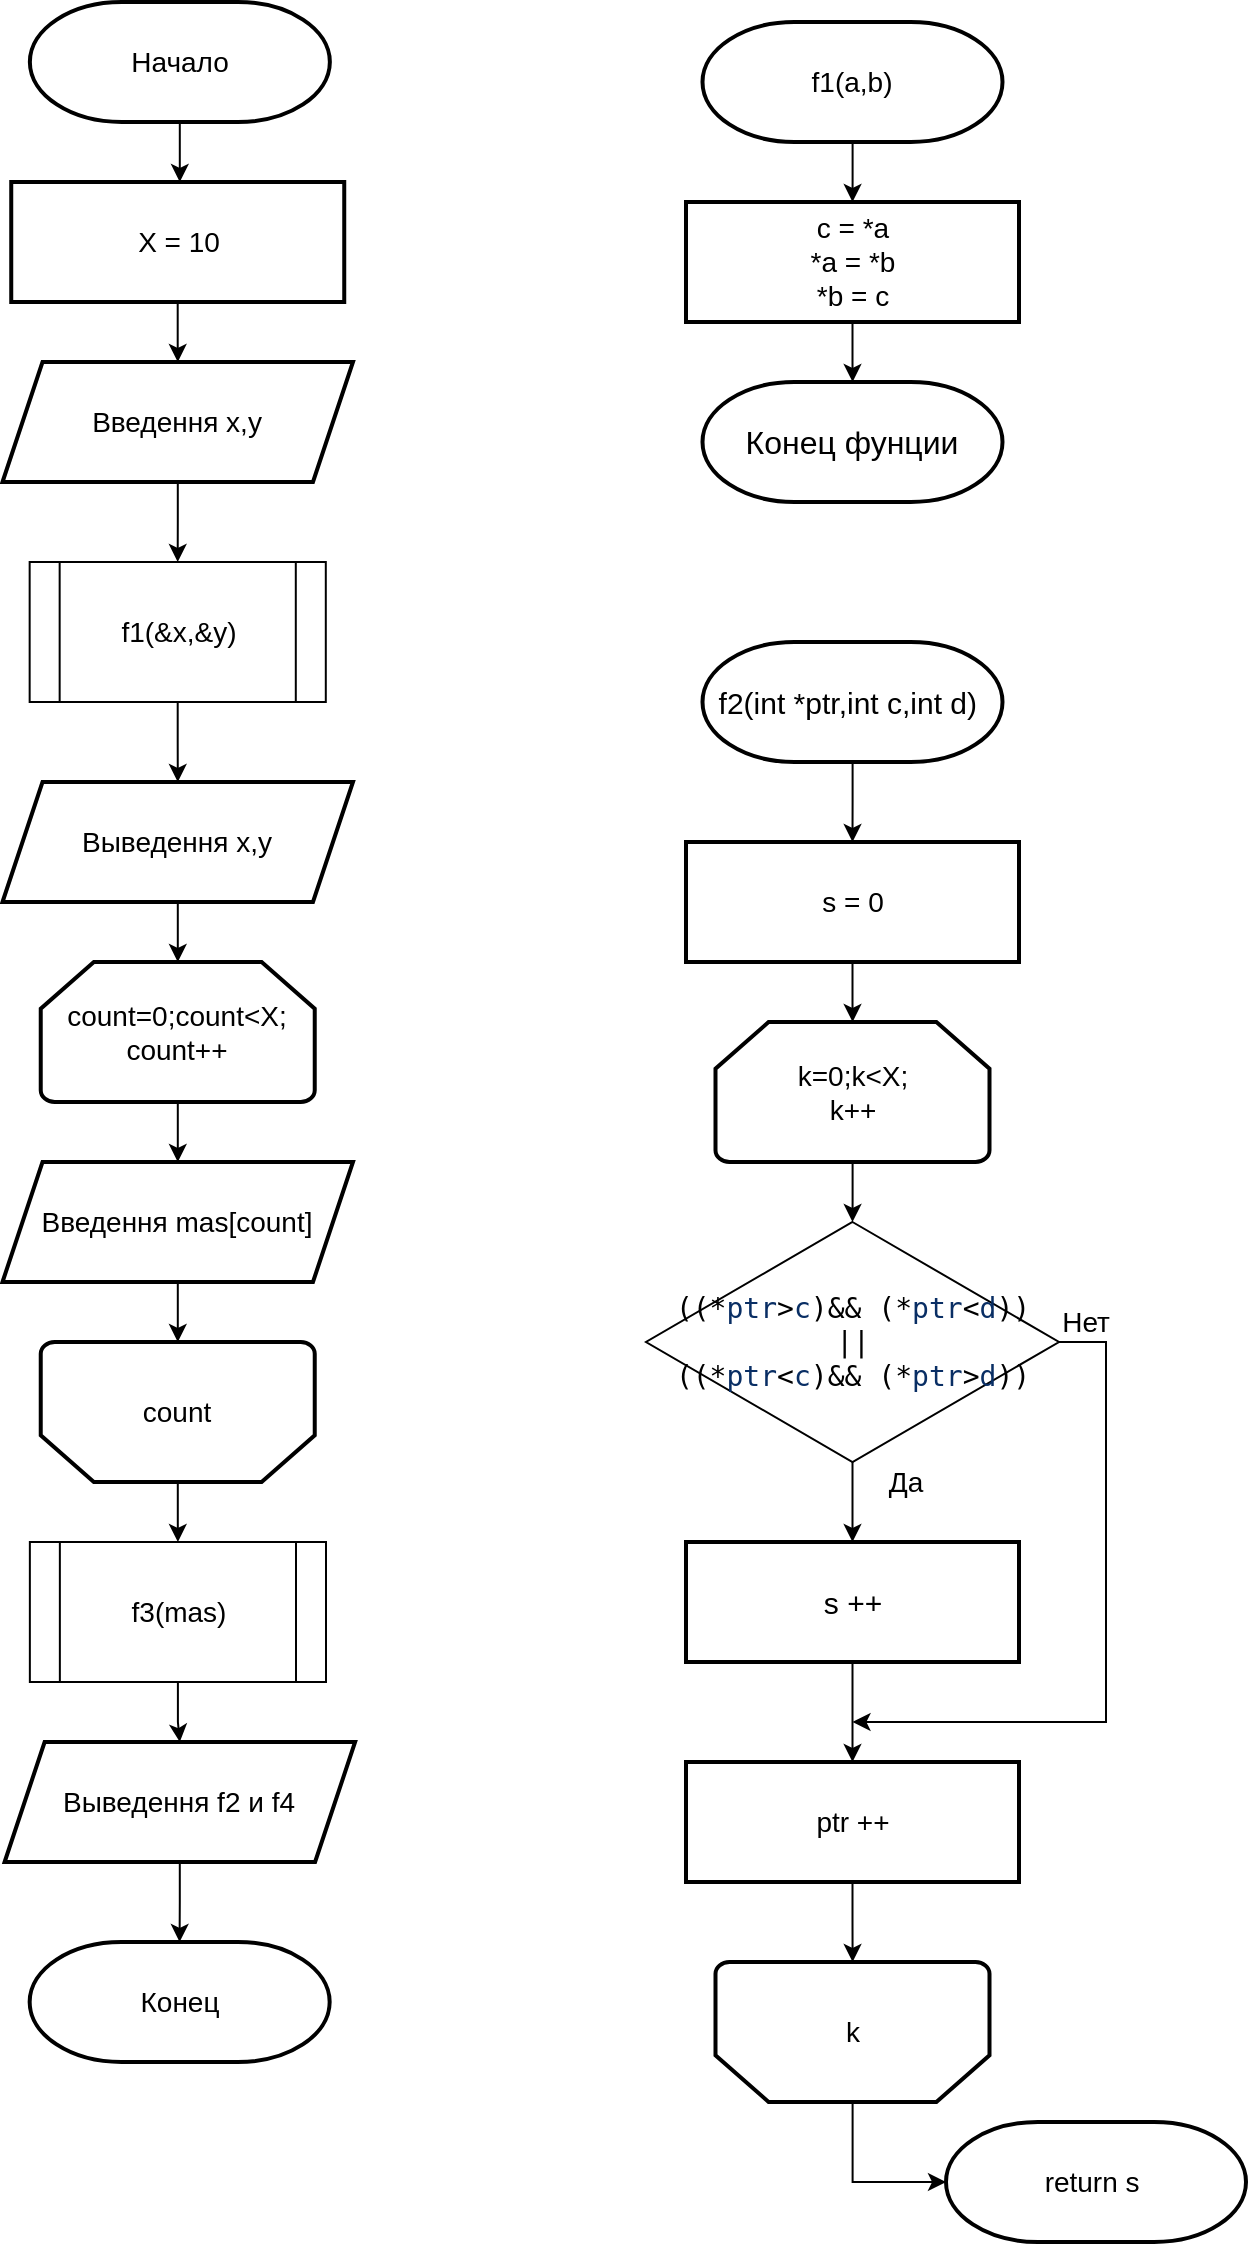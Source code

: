 <mxfile version="15.1.3" type="device" pages="2"><diagram id="C5RBs43oDa-KdzZeNtuy" name="Page-1"><mxGraphModel dx="759" dy="821" grid="1" gridSize="10" guides="1" tooltips="1" connect="1" arrows="1" fold="1" page="1" pageScale="1" pageWidth="827" pageHeight="1169" math="0" shadow="0"><root><mxCell id="WIyWlLk6GJQsqaUBKTNV-0"/><mxCell id="WIyWlLk6GJQsqaUBKTNV-1" parent="WIyWlLk6GJQsqaUBKTNV-0"/><mxCell id="Ptq85ESF5_KUYw3V7uQU-11" value="" style="edgeStyle=orthogonalEdgeStyle;rounded=0;orthogonalLoop=1;jettySize=auto;html=1;" parent="WIyWlLk6GJQsqaUBKTNV-1" source="hfvhWSDFtPX4NsBE54---0" edge="1"><mxGeometry relative="1" as="geometry"><mxPoint x="176.9" y="120" as="targetPoint"/></mxGeometry></mxCell><mxCell id="hfvhWSDFtPX4NsBE54---0" value="&lt;font style=&quot;font-size: 14px&quot;&gt;Начало&lt;/font&gt;" style="strokeWidth=2;html=1;shape=mxgraph.flowchart.terminator;whiteSpace=wrap;" parent="WIyWlLk6GJQsqaUBKTNV-1" vertex="1"><mxGeometry x="101.93" y="30" width="150" height="60" as="geometry"/></mxCell><mxCell id="hXDG-T_pH44iDQWwBzUL-2" value="" style="edgeStyle=orthogonalEdgeStyle;rounded=0;orthogonalLoop=1;jettySize=auto;html=1;" parent="WIyWlLk6GJQsqaUBKTNV-1" source="hXDG-T_pH44iDQWwBzUL-0" edge="1"><mxGeometry relative="1" as="geometry"><mxPoint x="175.9" y="210" as="targetPoint"/></mxGeometry></mxCell><mxCell id="hXDG-T_pH44iDQWwBzUL-0" value="&lt;div style=&quot;font-size: 14px&quot;&gt;X = 10&lt;/div&gt;" style="whiteSpace=wrap;html=1;strokeWidth=2;align=center;" parent="WIyWlLk6GJQsqaUBKTNV-1" vertex="1"><mxGeometry x="92.62" y="120" width="166.5" height="60" as="geometry"/></mxCell><mxCell id="J5FiL4X_LNF0ZRqiRa-8-10" value="" style="edgeStyle=orthogonalEdgeStyle;rounded=0;orthogonalLoop=1;jettySize=auto;html=1;" edge="1" parent="WIyWlLk6GJQsqaUBKTNV-1" source="J5FiL4X_LNF0ZRqiRa-8-0" target="J5FiL4X_LNF0ZRqiRa-8-6"><mxGeometry relative="1" as="geometry"/></mxCell><mxCell id="J5FiL4X_LNF0ZRqiRa-8-0" value="&lt;font style=&quot;font-size: 14px&quot;&gt;Введення x,y&lt;br&gt;&lt;/font&gt;" style="shape=parallelogram;perimeter=parallelogramPerimeter;whiteSpace=wrap;html=1;fixedSize=1;strokeWidth=2;fillColor=#FFFFFF;" vertex="1" parent="WIyWlLk6GJQsqaUBKTNV-1"><mxGeometry x="88.25" y="210" width="175.24" height="60" as="geometry"/></mxCell><mxCell id="J5FiL4X_LNF0ZRqiRa-8-13" value="" style="edgeStyle=orthogonalEdgeStyle;rounded=0;orthogonalLoop=1;jettySize=auto;html=1;" edge="1" parent="WIyWlLk6GJQsqaUBKTNV-1" source="J5FiL4X_LNF0ZRqiRa-8-4" target="J5FiL4X_LNF0ZRqiRa-8-12"><mxGeometry relative="1" as="geometry"/></mxCell><mxCell id="J5FiL4X_LNF0ZRqiRa-8-4" value="&lt;font style=&quot;font-size: 14px&quot;&gt;Выведення x,y&lt;br&gt;&lt;/font&gt;" style="shape=parallelogram;perimeter=parallelogramPerimeter;whiteSpace=wrap;html=1;fixedSize=1;strokeWidth=2;fillColor=#FFFFFF;" vertex="1" parent="WIyWlLk6GJQsqaUBKTNV-1"><mxGeometry x="88.25" y="420" width="175.24" height="60" as="geometry"/></mxCell><mxCell id="J5FiL4X_LNF0ZRqiRa-8-11" value="" style="edgeStyle=orthogonalEdgeStyle;rounded=0;orthogonalLoop=1;jettySize=auto;html=1;" edge="1" parent="WIyWlLk6GJQsqaUBKTNV-1" source="J5FiL4X_LNF0ZRqiRa-8-6" target="J5FiL4X_LNF0ZRqiRa-8-4"><mxGeometry relative="1" as="geometry"/></mxCell><mxCell id="J5FiL4X_LNF0ZRqiRa-8-6" value="&lt;font style=&quot;font-size: 14px&quot;&gt;f1(&amp;amp;x,&amp;amp;y)&lt;/font&gt;" style="shape=process;whiteSpace=wrap;html=1;backgroundOutline=1;fillColor=#FFFFFF;" vertex="1" parent="WIyWlLk6GJQsqaUBKTNV-1"><mxGeometry x="101.83" y="310" width="148.07" height="70" as="geometry"/></mxCell><mxCell id="J5FiL4X_LNF0ZRqiRa-8-15" value="" style="edgeStyle=orthogonalEdgeStyle;rounded=0;orthogonalLoop=1;jettySize=auto;html=1;" edge="1" parent="WIyWlLk6GJQsqaUBKTNV-1" source="J5FiL4X_LNF0ZRqiRa-8-12" target="J5FiL4X_LNF0ZRqiRa-8-14"><mxGeometry relative="1" as="geometry"/></mxCell><mxCell id="J5FiL4X_LNF0ZRqiRa-8-12" value="&lt;font style=&quot;font-size: 14px&quot;&gt;count=0;count&amp;lt;X;&lt;br&gt;count++&lt;/font&gt;" style="strokeWidth=2;html=1;shape=mxgraph.flowchart.loop_limit;whiteSpace=wrap;" vertex="1" parent="WIyWlLk6GJQsqaUBKTNV-1"><mxGeometry x="107.37" y="510" width="137" height="70" as="geometry"/></mxCell><mxCell id="J5FiL4X_LNF0ZRqiRa-8-17" value="" style="edgeStyle=orthogonalEdgeStyle;rounded=0;orthogonalLoop=1;jettySize=auto;html=1;" edge="1" parent="WIyWlLk6GJQsqaUBKTNV-1" source="J5FiL4X_LNF0ZRqiRa-8-14" target="J5FiL4X_LNF0ZRqiRa-8-16"><mxGeometry relative="1" as="geometry"/></mxCell><mxCell id="J5FiL4X_LNF0ZRqiRa-8-14" value="&lt;font style=&quot;font-size: 14px&quot;&gt;Введення mas[count]&lt;/font&gt;" style="shape=parallelogram;perimeter=parallelogramPerimeter;whiteSpace=wrap;html=1;fixedSize=1;strokeWidth=2;fillColor=#FFFFFF;" vertex="1" parent="WIyWlLk6GJQsqaUBKTNV-1"><mxGeometry x="88.25" y="610" width="175.24" height="60" as="geometry"/></mxCell><mxCell id="J5FiL4X_LNF0ZRqiRa-8-19" value="" style="edgeStyle=orthogonalEdgeStyle;rounded=0;orthogonalLoop=1;jettySize=auto;html=1;" edge="1" parent="WIyWlLk6GJQsqaUBKTNV-1" source="J5FiL4X_LNF0ZRqiRa-8-16" target="J5FiL4X_LNF0ZRqiRa-8-18"><mxGeometry relative="1" as="geometry"/></mxCell><mxCell id="J5FiL4X_LNF0ZRqiRa-8-16" value="&lt;span style=&quot;font-size: 14px&quot;&gt;count&lt;/span&gt;" style="strokeWidth=2;html=1;shape=mxgraph.flowchart.loop_limit;whiteSpace=wrap;direction=west;" vertex="1" parent="WIyWlLk6GJQsqaUBKTNV-1"><mxGeometry x="107.37" y="700" width="137" height="70" as="geometry"/></mxCell><mxCell id="J5FiL4X_LNF0ZRqiRa-8-21" value="" style="edgeStyle=orthogonalEdgeStyle;rounded=0;orthogonalLoop=1;jettySize=auto;html=1;" edge="1" parent="WIyWlLk6GJQsqaUBKTNV-1" source="J5FiL4X_LNF0ZRqiRa-8-18" target="J5FiL4X_LNF0ZRqiRa-8-20"><mxGeometry relative="1" as="geometry"/></mxCell><mxCell id="J5FiL4X_LNF0ZRqiRa-8-18" value="&lt;font style=&quot;font-size: 14px&quot;&gt;f3(mas)&lt;/font&gt;" style="shape=process;whiteSpace=wrap;html=1;backgroundOutline=1;fillColor=#FFFFFF;" vertex="1" parent="WIyWlLk6GJQsqaUBKTNV-1"><mxGeometry x="101.93" y="800" width="148.07" height="70" as="geometry"/></mxCell><mxCell id="J5FiL4X_LNF0ZRqiRa-8-23" value="" style="edgeStyle=orthogonalEdgeStyle;rounded=0;orthogonalLoop=1;jettySize=auto;html=1;" edge="1" parent="WIyWlLk6GJQsqaUBKTNV-1" source="J5FiL4X_LNF0ZRqiRa-8-20" target="J5FiL4X_LNF0ZRqiRa-8-22"><mxGeometry relative="1" as="geometry"/></mxCell><mxCell id="J5FiL4X_LNF0ZRqiRa-8-20" value="&lt;font style=&quot;font-size: 14px&quot;&gt;Выведення f2 и f4&lt;br&gt;&lt;/font&gt;" style="shape=parallelogram;perimeter=parallelogramPerimeter;whiteSpace=wrap;html=1;fixedSize=1;strokeWidth=2;fillColor=#FFFFFF;" vertex="1" parent="WIyWlLk6GJQsqaUBKTNV-1"><mxGeometry x="89.31" y="900" width="175.24" height="60" as="geometry"/></mxCell><mxCell id="J5FiL4X_LNF0ZRqiRa-8-22" value="&lt;font style=&quot;font-size: 14px&quot;&gt;Конец&lt;/font&gt;" style="strokeWidth=2;html=1;shape=mxgraph.flowchart.terminator;whiteSpace=wrap;" vertex="1" parent="WIyWlLk6GJQsqaUBKTNV-1"><mxGeometry x="101.83" y="1000" width="150" height="60" as="geometry"/></mxCell><mxCell id="J5FiL4X_LNF0ZRqiRa-8-27" value="" style="edgeStyle=orthogonalEdgeStyle;rounded=0;orthogonalLoop=1;jettySize=auto;html=1;" edge="1" parent="WIyWlLk6GJQsqaUBKTNV-1" source="J5FiL4X_LNF0ZRqiRa-8-24" target="J5FiL4X_LNF0ZRqiRa-8-26"><mxGeometry relative="1" as="geometry"/></mxCell><mxCell id="J5FiL4X_LNF0ZRqiRa-8-24" value="&lt;font style=&quot;font-size: 14px&quot;&gt;f1(a,b)&lt;/font&gt;" style="strokeWidth=2;html=1;shape=mxgraph.flowchart.terminator;whiteSpace=wrap;" vertex="1" parent="WIyWlLk6GJQsqaUBKTNV-1"><mxGeometry x="438.25" y="40" width="150" height="60" as="geometry"/></mxCell><mxCell id="J5FiL4X_LNF0ZRqiRa-8-25" value="&lt;font style=&quot;font-size: 16px&quot;&gt;Конец фунции&lt;/font&gt;" style="strokeWidth=2;html=1;shape=mxgraph.flowchart.terminator;whiteSpace=wrap;" vertex="1" parent="WIyWlLk6GJQsqaUBKTNV-1"><mxGeometry x="438.25" y="220" width="150" height="60" as="geometry"/></mxCell><mxCell id="J5FiL4X_LNF0ZRqiRa-8-28" value="" style="edgeStyle=orthogonalEdgeStyle;rounded=0;orthogonalLoop=1;jettySize=auto;html=1;" edge="1" parent="WIyWlLk6GJQsqaUBKTNV-1" source="J5FiL4X_LNF0ZRqiRa-8-26" target="J5FiL4X_LNF0ZRqiRa-8-25"><mxGeometry relative="1" as="geometry"/></mxCell><mxCell id="J5FiL4X_LNF0ZRqiRa-8-26" value="&lt;div style=&quot;font-size: 14px&quot;&gt;c = *a&lt;br&gt;*a = *b&lt;br&gt;*b = c&lt;/div&gt;" style="whiteSpace=wrap;html=1;strokeWidth=2;align=center;" vertex="1" parent="WIyWlLk6GJQsqaUBKTNV-1"><mxGeometry x="430" y="130" width="166.5" height="60" as="geometry"/></mxCell><mxCell id="J5FiL4X_LNF0ZRqiRa-8-31" value="" style="edgeStyle=orthogonalEdgeStyle;rounded=0;orthogonalLoop=1;jettySize=auto;html=1;" edge="1" parent="WIyWlLk6GJQsqaUBKTNV-1" source="J5FiL4X_LNF0ZRqiRa-8-29" target="J5FiL4X_LNF0ZRqiRa-8-30"><mxGeometry relative="1" as="geometry"/></mxCell><mxCell id="J5FiL4X_LNF0ZRqiRa-8-29" value="&lt;font style=&quot;font-size: 15px&quot;&gt;f2(int *ptr,int c,int d)&amp;nbsp;&lt;/font&gt;" style="strokeWidth=2;html=1;shape=mxgraph.flowchart.terminator;whiteSpace=wrap;" vertex="1" parent="WIyWlLk6GJQsqaUBKTNV-1"><mxGeometry x="438.25" y="350" width="150" height="60" as="geometry"/></mxCell><mxCell id="J5FiL4X_LNF0ZRqiRa-8-33" value="" style="edgeStyle=orthogonalEdgeStyle;rounded=0;orthogonalLoop=1;jettySize=auto;html=1;" edge="1" parent="WIyWlLk6GJQsqaUBKTNV-1" source="J5FiL4X_LNF0ZRqiRa-8-30" target="J5FiL4X_LNF0ZRqiRa-8-32"><mxGeometry relative="1" as="geometry"/></mxCell><mxCell id="J5FiL4X_LNF0ZRqiRa-8-30" value="&lt;span style=&quot;font-size: 14px&quot;&gt;s = 0&lt;/span&gt;" style="whiteSpace=wrap;html=1;strokeWidth=2;align=center;" vertex="1" parent="WIyWlLk6GJQsqaUBKTNV-1"><mxGeometry x="430" y="450" width="166.5" height="60" as="geometry"/></mxCell><mxCell id="J5FiL4X_LNF0ZRqiRa-8-35" value="" style="edgeStyle=orthogonalEdgeStyle;rounded=0;orthogonalLoop=1;jettySize=auto;html=1;" edge="1" parent="WIyWlLk6GJQsqaUBKTNV-1" source="J5FiL4X_LNF0ZRqiRa-8-32" target="J5FiL4X_LNF0ZRqiRa-8-34"><mxGeometry relative="1" as="geometry"/></mxCell><mxCell id="J5FiL4X_LNF0ZRqiRa-8-32" value="&lt;font style=&quot;font-size: 14px&quot;&gt;k=0;k&amp;lt;X;&lt;br&gt;k++&lt;/font&gt;" style="strokeWidth=2;html=1;shape=mxgraph.flowchart.loop_limit;whiteSpace=wrap;" vertex="1" parent="WIyWlLk6GJQsqaUBKTNV-1"><mxGeometry x="444.75" y="540" width="137" height="70" as="geometry"/></mxCell><mxCell id="J5FiL4X_LNF0ZRqiRa-8-41" value="" style="edgeStyle=orthogonalEdgeStyle;rounded=0;orthogonalLoop=1;jettySize=auto;html=1;" edge="1" parent="WIyWlLk6GJQsqaUBKTNV-1" source="J5FiL4X_LNF0ZRqiRa-8-34" target="J5FiL4X_LNF0ZRqiRa-8-36"><mxGeometry relative="1" as="geometry"/></mxCell><mxCell id="J5FiL4X_LNF0ZRqiRa-8-48" style="edgeStyle=orthogonalEdgeStyle;rounded=0;orthogonalLoop=1;jettySize=auto;html=1;" edge="1" parent="WIyWlLk6GJQsqaUBKTNV-1" source="J5FiL4X_LNF0ZRqiRa-8-34"><mxGeometry relative="1" as="geometry"><mxPoint x="513.25" y="890.0" as="targetPoint"/><Array as="points"><mxPoint x="640" y="700"/><mxPoint x="640" y="890"/></Array></mxGeometry></mxCell><mxCell id="J5FiL4X_LNF0ZRqiRa-8-34" value="&lt;pre style=&quot;margin-top: 0px ; margin-bottom: 0px ; font-size: 14px&quot;&gt;((*&lt;span style=&quot;color: #092e64&quot;&gt;ptr&lt;/span&gt;&amp;gt;&lt;span style=&quot;color: #092e64&quot;&gt;c&lt;/span&gt;)&amp;amp;&amp;amp;&lt;span style=&quot;color: #c0c0c0&quot;&gt; &lt;/span&gt;(*&lt;span style=&quot;color: #092e64&quot;&gt;ptr&lt;/span&gt;&amp;lt;&lt;span style=&quot;color: #092e64&quot;&gt;d&lt;/span&gt;))&lt;/pre&gt;&lt;pre style=&quot;margin-top: 0px ; margin-bottom: 0px ; font-size: 14px&quot;&gt;&lt;span style=&quot;color: #c0c0c0&quot;&gt; &lt;/span&gt;||&lt;span style=&quot;color: #c0c0c0&quot;&gt; &lt;/span&gt;&lt;/pre&gt;&lt;pre style=&quot;margin-top: 0px ; margin-bottom: 0px ; font-size: 14px&quot;&gt;((*&lt;span style=&quot;color: #092e64&quot;&gt;ptr&lt;/span&gt;&amp;lt;&lt;span style=&quot;color: #092e64&quot;&gt;c&lt;/span&gt;)&amp;amp;&amp;amp;&lt;span style=&quot;color: #c0c0c0&quot;&gt; &lt;/span&gt;(*&lt;span style=&quot;color: #092e64&quot;&gt;ptr&lt;/span&gt;&amp;gt;&lt;span style=&quot;color: #092e64&quot;&gt;d&lt;/span&gt;))&lt;/pre&gt;" style="rhombus;whiteSpace=wrap;html=1;fillColor=#FFFFFF;" vertex="1" parent="WIyWlLk6GJQsqaUBKTNV-1"><mxGeometry x="410" y="640" width="206.5" height="120" as="geometry"/></mxCell><mxCell id="J5FiL4X_LNF0ZRqiRa-8-42" value="" style="edgeStyle=orthogonalEdgeStyle;rounded=0;orthogonalLoop=1;jettySize=auto;html=1;" edge="1" parent="WIyWlLk6GJQsqaUBKTNV-1" source="J5FiL4X_LNF0ZRqiRa-8-36" target="J5FiL4X_LNF0ZRqiRa-8-38"><mxGeometry relative="1" as="geometry"/></mxCell><mxCell id="J5FiL4X_LNF0ZRqiRa-8-36" value="&lt;font style=&quot;font-size: 15px&quot;&gt;s ++&lt;/font&gt;" style="whiteSpace=wrap;html=1;strokeWidth=2;align=center;" vertex="1" parent="WIyWlLk6GJQsqaUBKTNV-1"><mxGeometry x="430" y="800" width="166.5" height="60" as="geometry"/></mxCell><mxCell id="J5FiL4X_LNF0ZRqiRa-8-44" value="" style="edgeStyle=orthogonalEdgeStyle;rounded=0;orthogonalLoop=1;jettySize=auto;html=1;" edge="1" parent="WIyWlLk6GJQsqaUBKTNV-1" source="J5FiL4X_LNF0ZRqiRa-8-38" target="J5FiL4X_LNF0ZRqiRa-8-43"><mxGeometry relative="1" as="geometry"/></mxCell><mxCell id="J5FiL4X_LNF0ZRqiRa-8-38" value="&lt;span style=&quot;font-size: 14px&quot;&gt;ptr ++&lt;br&gt;&lt;/span&gt;" style="whiteSpace=wrap;html=1;strokeWidth=2;align=center;" vertex="1" parent="WIyWlLk6GJQsqaUBKTNV-1"><mxGeometry x="430" y="910" width="166.5" height="60" as="geometry"/></mxCell><mxCell id="J5FiL4X_LNF0ZRqiRa-8-46" style="edgeStyle=orthogonalEdgeStyle;rounded=0;orthogonalLoop=1;jettySize=auto;html=1;entryX=0;entryY=0.5;entryDx=0;entryDy=0;entryPerimeter=0;" edge="1" parent="WIyWlLk6GJQsqaUBKTNV-1" source="J5FiL4X_LNF0ZRqiRa-8-43" target="J5FiL4X_LNF0ZRqiRa-8-45"><mxGeometry relative="1" as="geometry"/></mxCell><mxCell id="J5FiL4X_LNF0ZRqiRa-8-43" value="&lt;span style=&quot;font-size: 14px&quot;&gt;k&lt;/span&gt;" style="strokeWidth=2;html=1;shape=mxgraph.flowchart.loop_limit;whiteSpace=wrap;direction=west;" vertex="1" parent="WIyWlLk6GJQsqaUBKTNV-1"><mxGeometry x="444.75" y="1010" width="137" height="70" as="geometry"/></mxCell><mxCell id="J5FiL4X_LNF0ZRqiRa-8-45" value="&lt;font style=&quot;font-size: 14px&quot;&gt;return s&amp;nbsp;&lt;/font&gt;" style="strokeWidth=2;html=1;shape=mxgraph.flowchart.terminator;whiteSpace=wrap;" vertex="1" parent="WIyWlLk6GJQsqaUBKTNV-1"><mxGeometry x="560" y="1090" width="150" height="60" as="geometry"/></mxCell><mxCell id="J5FiL4X_LNF0ZRqiRa-8-50" value="&lt;font style=&quot;font-size: 14px&quot;&gt;Нет&lt;/font&gt;" style="text;html=1;strokeColor=none;fillColor=none;align=center;verticalAlign=middle;whiteSpace=wrap;rounded=0;" vertex="1" parent="WIyWlLk6GJQsqaUBKTNV-1"><mxGeometry x="610" y="680" width="40" height="20" as="geometry"/></mxCell><mxCell id="J5FiL4X_LNF0ZRqiRa-8-51" value="&lt;span style=&quot;font-size: 14px&quot;&gt;Да&lt;/span&gt;" style="text;html=1;strokeColor=none;fillColor=none;align=center;verticalAlign=middle;whiteSpace=wrap;rounded=0;" vertex="1" parent="WIyWlLk6GJQsqaUBKTNV-1"><mxGeometry x="520" y="760" width="40" height="20" as="geometry"/></mxCell></root></mxGraphModel></diagram><diagram id="xBf7JbqGEZ0wNMZ4RmQa" name="Страница 2"><mxGraphModel dx="645" dy="698" grid="1" gridSize="10" guides="1" tooltips="1" connect="1" arrows="1" fold="1" page="1" pageScale="1" pageWidth="827" pageHeight="1169" math="0" shadow="0"><root><mxCell id="uvoFEFXxZo_L9GcOEeIZ-0"/><mxCell id="uvoFEFXxZo_L9GcOEeIZ-1" parent="uvoFEFXxZo_L9GcOEeIZ-0"/><mxCell id="Qv4Su_2yrugp5mmakd82-1" value="" style="edgeStyle=orthogonalEdgeStyle;rounded=0;orthogonalLoop=1;jettySize=auto;html=1;" edge="1" parent="uvoFEFXxZo_L9GcOEeIZ-1" source="tYZOKot0cjOobuIfXcAB-0" target="Qv4Su_2yrugp5mmakd82-0"><mxGeometry relative="1" as="geometry"/></mxCell><mxCell id="tYZOKot0cjOobuIfXcAB-0" value="&lt;font style=&quot;font-size: 15px&quot;&gt;f3(array [])&lt;/font&gt;" style="strokeWidth=2;html=1;shape=mxgraph.flowchart.terminator;whiteSpace=wrap;" vertex="1" parent="uvoFEFXxZo_L9GcOEeIZ-1"><mxGeometry x="60" y="60" width="140" height="50" as="geometry"/></mxCell><mxCell id="DiONGmamQAP0CqyoL8iK-1" value="" style="edgeStyle=orthogonalEdgeStyle;rounded=0;orthogonalLoop=1;jettySize=auto;html=1;" edge="1" parent="uvoFEFXxZo_L9GcOEeIZ-1" source="Qv4Su_2yrugp5mmakd82-0" target="DiONGmamQAP0CqyoL8iK-0"><mxGeometry relative="1" as="geometry"/></mxCell><mxCell id="Qv4Su_2yrugp5mmakd82-0" value="&lt;font style=&quot;font-size: 14px&quot;&gt;count=0;count&amp;lt;X;&lt;br&gt;count++&lt;/font&gt;" style="strokeWidth=2;html=1;shape=mxgraph.flowchart.loop_limit;whiteSpace=wrap;" vertex="1" parent="uvoFEFXxZo_L9GcOEeIZ-1"><mxGeometry x="61.5" y="140" width="137" height="70" as="geometry"/></mxCell><mxCell id="jaOQfgpI2Sstbl7fccQf-1" value="" style="edgeStyle=orthogonalEdgeStyle;rounded=0;orthogonalLoop=1;jettySize=auto;html=1;" edge="1" parent="uvoFEFXxZo_L9GcOEeIZ-1" source="DiONGmamQAP0CqyoL8iK-0" target="jaOQfgpI2Sstbl7fccQf-0"><mxGeometry relative="1" as="geometry"/></mxCell><mxCell id="DiONGmamQAP0CqyoL8iK-0" value="&lt;font style=&quot;font-size: 14px&quot;&gt;Виведення count,&lt;br&gt;array[count]&lt;/font&gt;" style="shape=parallelogram;perimeter=parallelogramPerimeter;whiteSpace=wrap;html=1;fixedSize=1;strokeWidth=2;fillColor=#FFFFFF;" vertex="1" parent="uvoFEFXxZo_L9GcOEeIZ-1"><mxGeometry x="42.38" y="250" width="175.24" height="60" as="geometry"/></mxCell><mxCell id="MqBgvAG5IjWOwb7OGWYc-1" value="" style="edgeStyle=orthogonalEdgeStyle;rounded=0;orthogonalLoop=1;jettySize=auto;html=1;" edge="1" parent="uvoFEFXxZo_L9GcOEeIZ-1" source="jaOQfgpI2Sstbl7fccQf-0" target="MqBgvAG5IjWOwb7OGWYc-0"><mxGeometry relative="1" as="geometry"/></mxCell><mxCell id="jaOQfgpI2Sstbl7fccQf-0" value="&lt;span style=&quot;font-size: 14px&quot;&gt;count&lt;/span&gt;" style="strokeWidth=2;html=1;shape=mxgraph.flowchart.loop_limit;whiteSpace=wrap;direction=west;" vertex="1" parent="uvoFEFXxZo_L9GcOEeIZ-1"><mxGeometry x="61.5" y="340" width="137" height="70" as="geometry"/></mxCell><mxCell id="MqBgvAG5IjWOwb7OGWYc-0" value="&lt;font style=&quot;font-size: 14px&quot;&gt;Конец фунции&lt;/font&gt;" style="strokeWidth=2;html=1;shape=mxgraph.flowchart.terminator;whiteSpace=wrap;" vertex="1" parent="uvoFEFXxZo_L9GcOEeIZ-1"><mxGeometry x="55" y="450" width="150" height="60" as="geometry"/></mxCell><mxCell id="LCOxk52oAqJG1aqM9A_P-1" value="" style="edgeStyle=orthogonalEdgeStyle;rounded=0;orthogonalLoop=1;jettySize=auto;html=1;" edge="1" parent="uvoFEFXxZo_L9GcOEeIZ-1" source="IdgXcjcf0ZM6ExpO24V8-0" target="LCOxk52oAqJG1aqM9A_P-0"><mxGeometry relative="1" as="geometry"/></mxCell><mxCell id="IdgXcjcf0ZM6ExpO24V8-0" value="&lt;font style=&quot;font-size: 15px&quot;&gt;f4(int array [])&lt;/font&gt;" style="strokeWidth=2;html=1;shape=mxgraph.flowchart.terminator;whiteSpace=wrap;" vertex="1" parent="uvoFEFXxZo_L9GcOEeIZ-1"><mxGeometry x="344" y="50" width="140" height="50" as="geometry"/></mxCell><mxCell id="LCOxk52oAqJG1aqM9A_P-3" value="" style="edgeStyle=orthogonalEdgeStyle;rounded=0;orthogonalLoop=1;jettySize=auto;html=1;" edge="1" parent="uvoFEFXxZo_L9GcOEeIZ-1" source="LCOxk52oAqJG1aqM9A_P-0" target="LCOxk52oAqJG1aqM9A_P-2"><mxGeometry relative="1" as="geometry"/></mxCell><mxCell id="LCOxk52oAqJG1aqM9A_P-0" value="&lt;span style=&quot;font-size: 14px&quot;&gt;s = 1&lt;/span&gt;" style="whiteSpace=wrap;html=1;strokeWidth=2;align=center;" vertex="1" parent="uvoFEFXxZo_L9GcOEeIZ-1"><mxGeometry x="330" y="130" width="166.5" height="60" as="geometry"/></mxCell><mxCell id="PxXTJd9gepoAy8VcugO--1" value="" style="edgeStyle=orthogonalEdgeStyle;rounded=0;orthogonalLoop=1;jettySize=auto;html=1;" edge="1" parent="uvoFEFXxZo_L9GcOEeIZ-1" source="LCOxk52oAqJG1aqM9A_P-2" target="PxXTJd9gepoAy8VcugO--0"><mxGeometry relative="1" as="geometry"/></mxCell><mxCell id="LCOxk52oAqJG1aqM9A_P-2" value="&lt;font style=&quot;font-size: 14px&quot;&gt;count=0;count&amp;lt;X;&lt;br&gt;count++&lt;/font&gt;" style="strokeWidth=2;html=1;shape=mxgraph.flowchart.loop_limit;whiteSpace=wrap;" vertex="1" parent="uvoFEFXxZo_L9GcOEeIZ-1"><mxGeometry x="345" y="220" width="137" height="70" as="geometry"/></mxCell><mxCell id="PxXTJd9gepoAy8VcugO--3" value="" style="edgeStyle=orthogonalEdgeStyle;rounded=0;orthogonalLoop=1;jettySize=auto;html=1;" edge="1" parent="uvoFEFXxZo_L9GcOEeIZ-1" source="PxXTJd9gepoAy8VcugO--0" target="PxXTJd9gepoAy8VcugO--2"><mxGeometry relative="1" as="geometry"/></mxCell><mxCell id="PxXTJd9gepoAy8VcugO--8" style="edgeStyle=orthogonalEdgeStyle;rounded=0;orthogonalLoop=1;jettySize=auto;html=1;entryX=1;entryY=0.5;entryDx=0;entryDy=0;entryPerimeter=0;" edge="1" parent="uvoFEFXxZo_L9GcOEeIZ-1" source="PxXTJd9gepoAy8VcugO--0" target="PxXTJd9gepoAy8VcugO--6"><mxGeometry relative="1" as="geometry"><Array as="points"><mxPoint x="280" y="380"/><mxPoint x="280" y="755"/></Array></mxGeometry></mxCell><mxCell id="PxXTJd9gepoAy8VcugO--0" value="&lt;pre style=&quot;margin-top: 0px ; margin-bottom: 0px ; font-size: 14px&quot;&gt;&lt;pre style=&quot;margin-top: 0px ; margin-bottom: 0px&quot;&gt;(&lt;span style=&quot;color: #808000&quot;&gt;int&lt;/span&gt;)&lt;span style=&quot;color: #092e64&quot;&gt;array&lt;/span&gt;[&lt;span style=&quot;color: #092e64&quot;&gt;count&lt;/span&gt;]&lt;/pre&gt;&lt;pre style=&quot;margin-top: 0px ; margin-bottom: 0px&quot;&gt;&lt;span style=&quot;color: #c0c0c0&quot;&gt; &lt;/span&gt;==&lt;span style=&quot;color: #c0c0c0&quot;&gt; &lt;/span&gt;&lt;/pre&gt;&lt;pre style=&quot;margin-top: 0px ; margin-bottom: 0px&quot;&gt;&lt;span style=&quot;color: #092e64&quot;&gt;array&lt;/span&gt;[&lt;span style=&quot;color: #092e64&quot;&gt;count&lt;/span&gt;]&lt;/pre&gt;&lt;/pre&gt;" style="rhombus;whiteSpace=wrap;html=1;fillColor=#FFFFFF;" vertex="1" parent="uvoFEFXxZo_L9GcOEeIZ-1"><mxGeometry x="310" y="320" width="206.5" height="120" as="geometry"/></mxCell><mxCell id="PxXTJd9gepoAy8VcugO--5" value="" style="edgeStyle=orthogonalEdgeStyle;rounded=0;orthogonalLoop=1;jettySize=auto;html=1;" edge="1" parent="uvoFEFXxZo_L9GcOEeIZ-1" source="PxXTJd9gepoAy8VcugO--2" target="PxXTJd9gepoAy8VcugO--4"><mxGeometry relative="1" as="geometry"/></mxCell><mxCell id="PxXTJd9gepoAy8VcugO--10" style="edgeStyle=orthogonalEdgeStyle;rounded=0;orthogonalLoop=1;jettySize=auto;html=1;" edge="1" parent="uvoFEFXxZo_L9GcOEeIZ-1" source="PxXTJd9gepoAy8VcugO--2"><mxGeometry relative="1" as="geometry"><mxPoint x="413.25" y="710" as="targetPoint"/><Array as="points"><mxPoint x="560" y="530"/><mxPoint x="560" y="710"/></Array></mxGeometry></mxCell><mxCell id="PxXTJd9gepoAy8VcugO--2" value="&lt;pre style=&quot;margin-top: 0px ; margin-bottom: 0px ; font-size: 14px&quot;&gt;&lt;pre style=&quot;margin-top: 0px ; margin-bottom: 0px&quot;&gt;&lt;pre style=&quot;margin-top: 0px ; margin-bottom: 0px&quot;&gt;&lt;br&gt;&lt;/pre&gt;&lt;pre style=&quot;margin-top: 0px ; margin-bottom: 0px&quot;&gt;((&lt;span style=&quot;color: #808000&quot;&gt;int&lt;/span&gt;)&lt;span style=&quot;color: #092e64&quot;&gt;array&lt;/span&gt;[&lt;span style=&quot;color: #092e64&quot;&gt;count&lt;/span&gt;]&lt;span style=&quot;color: #c0c0c0&quot;&gt; &lt;/span&gt;%&lt;span style=&quot;color: #c0c0c0&quot;&gt; &lt;/span&gt;&lt;span style=&quot;color: #000080&quot;&gt;2&lt;/span&gt;&lt;span style=&quot;color: #c0c0c0&quot;&gt; &lt;/span&gt;==&lt;span style=&quot;color: #000080&quot;&gt;0&lt;/span&gt;)&lt;/pre&gt;&lt;pre style=&quot;margin-top: 0px ; margin-bottom: 0px&quot;&gt;&lt;span style=&quot;color: #c0c0c0&quot;&gt; &lt;/span&gt;&amp;amp;&amp;amp;&lt;span style=&quot;color: #c0c0c0&quot;&gt; &lt;/span&gt;&lt;/pre&gt;&lt;pre style=&quot;margin-top: 0px ; margin-bottom: 0px&quot;&gt;(&lt;span style=&quot;color: #092e64&quot;&gt;array&lt;/span&gt;[&lt;span style=&quot;color: #092e64&quot;&gt;count&lt;/span&gt;]&lt;span style=&quot;color: #c0c0c0&quot;&gt; &lt;/span&gt;!=&lt;span style=&quot;color: #c0c0c0&quot;&gt; &lt;/span&gt;&lt;span style=&quot;color: #000080&quot;&gt;0)&lt;/span&gt;&lt;/pre&gt;&lt;/pre&gt;&lt;/pre&gt;" style="rhombus;whiteSpace=wrap;html=1;fillColor=#FFFFFF;" vertex="1" parent="uvoFEFXxZo_L9GcOEeIZ-1"><mxGeometry x="298.25" y="460" width="230" height="140" as="geometry"/></mxCell><mxCell id="PxXTJd9gepoAy8VcugO--7" value="" style="edgeStyle=orthogonalEdgeStyle;rounded=0;orthogonalLoop=1;jettySize=auto;html=1;" edge="1" parent="uvoFEFXxZo_L9GcOEeIZ-1" source="PxXTJd9gepoAy8VcugO--4" target="PxXTJd9gepoAy8VcugO--6"><mxGeometry relative="1" as="geometry"/></mxCell><mxCell id="PxXTJd9gepoAy8VcugO--4" value="&lt;span style=&quot;font-size: 14px&quot;&gt;s&amp;nbsp;&lt;/span&gt;&lt;font style=&quot;font-size: 14px&quot;&gt;&lt;span&gt;*=&lt;/span&gt;&lt;span style=&quot;color: rgb(192 , 192 , 192)&quot;&gt; &lt;/span&gt;&lt;span&gt;(&lt;/span&gt;&lt;span style=&quot;color: rgb(128 , 128 , 0)&quot;&gt;int&lt;/span&gt;&lt;span&gt;)&lt;/span&gt;&lt;span style=&quot;color: rgb(9 , 46 , 100)&quot;&gt;array&lt;/span&gt;&lt;span&gt;[&lt;/span&gt;&lt;span style=&quot;color: rgb(9 , 46 , 100)&quot;&gt;count&lt;/span&gt;&lt;span&gt;]&lt;/span&gt;&lt;/font&gt;" style="whiteSpace=wrap;html=1;strokeWidth=2;align=center;" vertex="1" parent="uvoFEFXxZo_L9GcOEeIZ-1"><mxGeometry x="330" y="630" width="166.5" height="60" as="geometry"/></mxCell><mxCell id="6vB7o-MhhQAZRl810LhR-1" value="" style="edgeStyle=orthogonalEdgeStyle;rounded=0;orthogonalLoop=1;jettySize=auto;html=1;" edge="1" parent="uvoFEFXxZo_L9GcOEeIZ-1" source="PxXTJd9gepoAy8VcugO--6" target="6vB7o-MhhQAZRl810LhR-0"><mxGeometry relative="1" as="geometry"/></mxCell><mxCell id="PxXTJd9gepoAy8VcugO--6" value="&lt;span style=&quot;font-size: 14px&quot;&gt;count&lt;/span&gt;" style="strokeWidth=2;html=1;shape=mxgraph.flowchart.loop_limit;whiteSpace=wrap;direction=west;" vertex="1" parent="uvoFEFXxZo_L9GcOEeIZ-1"><mxGeometry x="345" y="720" width="137" height="70" as="geometry"/></mxCell><mxCell id="6lRHTLSMVed9LRDkHEME-0" value="&lt;span style=&quot;font-size: 14px&quot;&gt;Да&lt;/span&gt;" style="text;html=1;strokeColor=none;fillColor=none;align=center;verticalAlign=middle;whiteSpace=wrap;rounded=0;" vertex="1" parent="uvoFEFXxZo_L9GcOEeIZ-1"><mxGeometry x="370" y="440" width="40" height="20" as="geometry"/></mxCell><mxCell id="6lRHTLSMVed9LRDkHEME-1" value="&lt;span style=&quot;font-size: 14px&quot;&gt;Да&lt;/span&gt;" style="text;html=1;strokeColor=none;fillColor=none;align=center;verticalAlign=middle;whiteSpace=wrap;rounded=0;" vertex="1" parent="uvoFEFXxZo_L9GcOEeIZ-1"><mxGeometry x="370" y="600" width="40" height="20" as="geometry"/></mxCell><mxCell id="6lRHTLSMVed9LRDkHEME-2" value="&lt;span style=&quot;font-size: 14px&quot;&gt;Нет&lt;/span&gt;" style="text;html=1;strokeColor=none;fillColor=none;align=center;verticalAlign=middle;whiteSpace=wrap;rounded=0;" vertex="1" parent="uvoFEFXxZo_L9GcOEeIZ-1"><mxGeometry x="280" y="360" width="40" height="20" as="geometry"/></mxCell><mxCell id="6lRHTLSMVed9LRDkHEME-3" value="&lt;span style=&quot;font-size: 14px&quot;&gt;Нет&lt;/span&gt;" style="text;html=1;strokeColor=none;fillColor=none;align=center;verticalAlign=middle;whiteSpace=wrap;rounded=0;" vertex="1" parent="uvoFEFXxZo_L9GcOEeIZ-1"><mxGeometry x="528.25" y="510" width="40" height="20" as="geometry"/></mxCell><mxCell id="6vB7o-MhhQAZRl810LhR-0" value="&lt;font style=&quot;font-size: 14px&quot;&gt;return s&amp;nbsp;&lt;/font&gt;" style="strokeWidth=2;html=1;shape=mxgraph.flowchart.terminator;whiteSpace=wrap;" vertex="1" parent="uvoFEFXxZo_L9GcOEeIZ-1"><mxGeometry x="338.25" y="820" width="150" height="60" as="geometry"/></mxCell></root></mxGraphModel></diagram></mxfile>